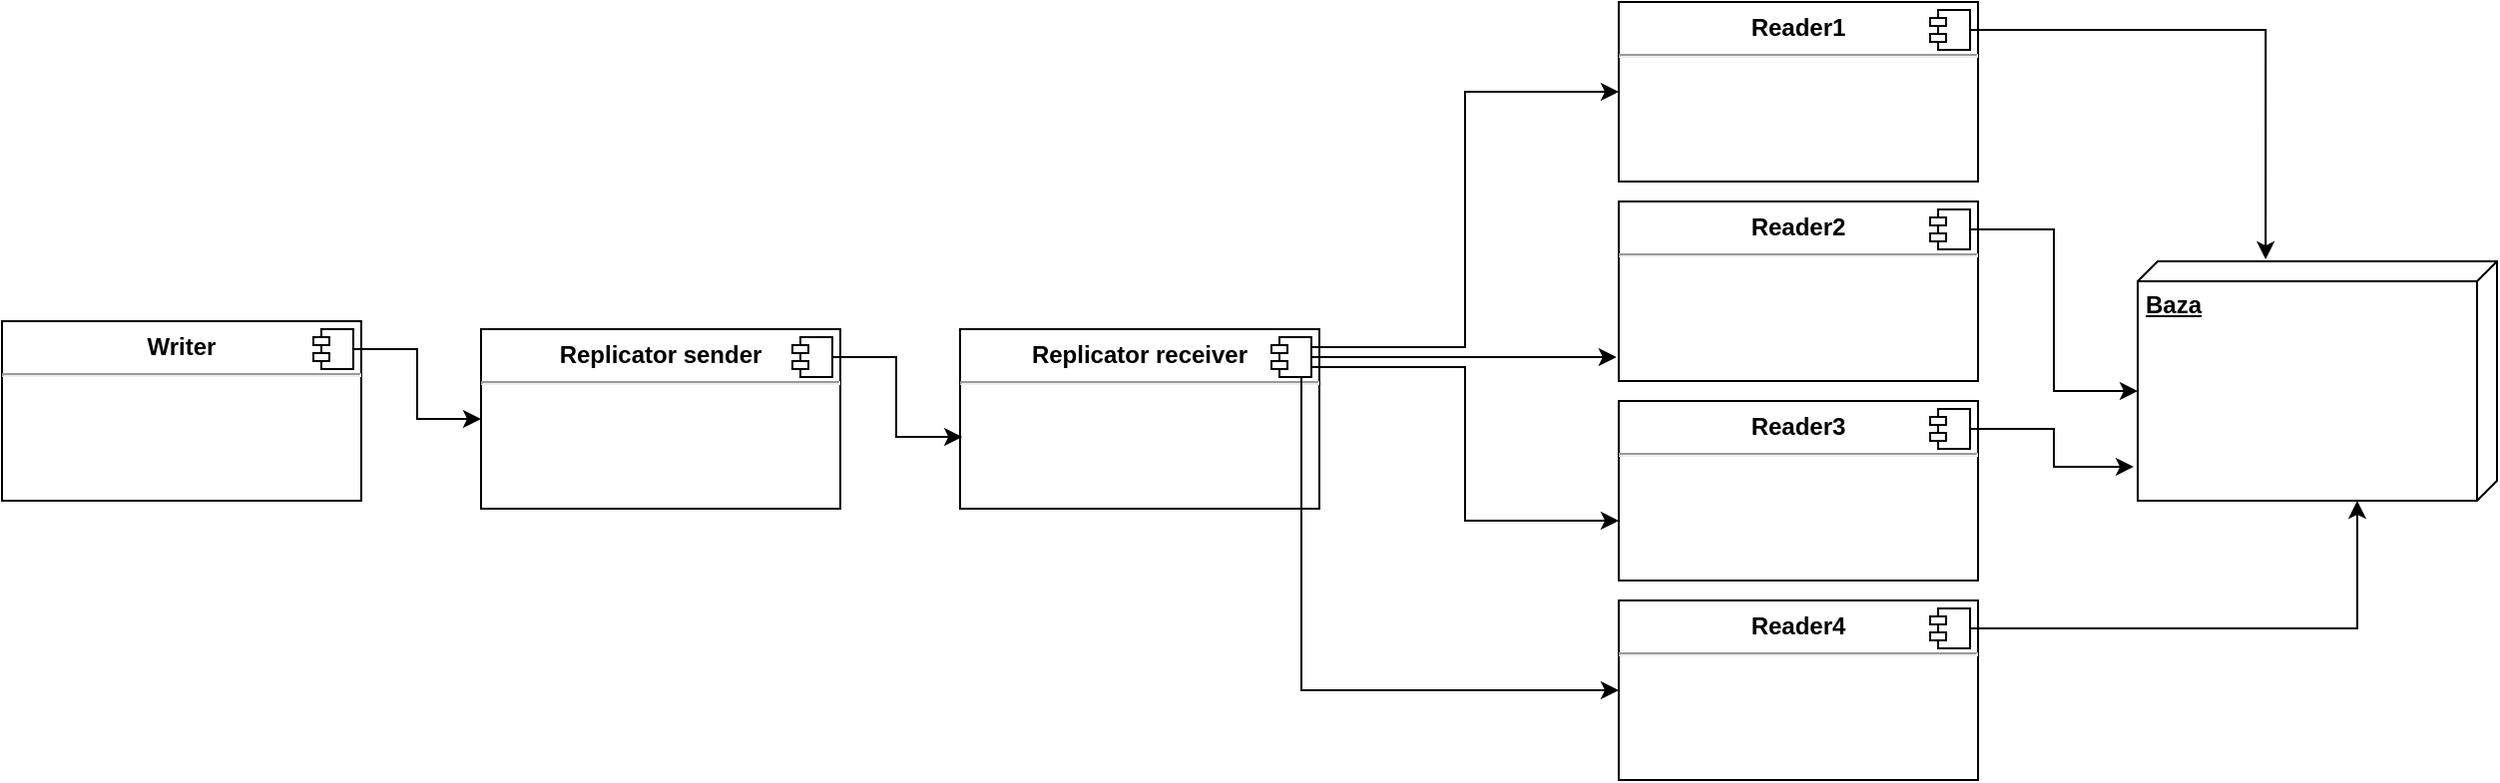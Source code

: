 <mxfile version="20.0.1" type="device"><diagram id="qrXbxhIGl24tYhzsyT1b" name="Page-1"><mxGraphModel dx="2523" dy="885" grid="1" gridSize="10" guides="1" tooltips="1" connect="1" arrows="1" fold="1" page="1" pageScale="1" pageWidth="850" pageHeight="1100" math="0" shadow="0"><root><mxCell id="0"/><mxCell id="1" parent="0"/><mxCell id="zyNgvtVYExbXWC02D6oc-15" value="&lt;p style=&quot;margin:0px;margin-top:6px;text-align:center;&quot;&gt;&lt;b&gt;Writer&lt;/b&gt;&lt;/p&gt;&lt;hr&gt;&lt;p style=&quot;margin:0px;margin-left:8px;&quot;&gt;&lt;br&gt;&lt;/p&gt;" style="align=left;overflow=fill;html=1;dropTarget=0;" parent="1" vertex="1"><mxGeometry x="-260" y="190" width="180" height="90" as="geometry"/></mxCell><mxCell id="zyNgvtVYExbXWC02D6oc-68" style="edgeStyle=orthogonalEdgeStyle;rounded=0;orthogonalLoop=1;jettySize=auto;html=1;exitX=1;exitY=0.5;exitDx=0;exitDy=0;entryX=0;entryY=0.5;entryDx=0;entryDy=0;" parent="zyNgvtVYExbXWC02D6oc-15" source="zyNgvtVYExbXWC02D6oc-16" target="zyNgvtVYExbXWC02D6oc-66" edge="1"><mxGeometry relative="1" as="geometry"/></mxCell><mxCell id="zyNgvtVYExbXWC02D6oc-16" value="" style="shape=component;jettyWidth=8;jettyHeight=4;" parent="zyNgvtVYExbXWC02D6oc-15" vertex="1"><mxGeometry x="1" width="20" height="20" relative="1" as="geometry"><mxPoint x="-24" y="4" as="offset"/></mxGeometry></mxCell><mxCell id="zyNgvtVYExbXWC02D6oc-23" value="&lt;p style=&quot;margin:0px;margin-top:6px;text-align:center;&quot;&gt;&lt;b&gt;Reader1&lt;/b&gt;&lt;/p&gt;&lt;hr&gt;&lt;p style=&quot;margin:0px;margin-left:8px;&quot;&gt;&lt;br&gt;&lt;/p&gt;" style="align=left;overflow=fill;html=1;dropTarget=0;" parent="1" vertex="1"><mxGeometry x="550" y="30" width="180" height="90" as="geometry"/></mxCell><mxCell id="zyNgvtVYExbXWC02D6oc-24" value="" style="shape=component;jettyWidth=8;jettyHeight=4;" parent="zyNgvtVYExbXWC02D6oc-23" vertex="1"><mxGeometry x="1" width="20" height="20" relative="1" as="geometry"><mxPoint x="-24" y="4" as="offset"/></mxGeometry></mxCell><mxCell id="zyNgvtVYExbXWC02D6oc-97" style="edgeStyle=orthogonalEdgeStyle;rounded=0;orthogonalLoop=1;jettySize=auto;html=1;exitX=1;exitY=0.5;exitDx=0;exitDy=0;entryX=-0.008;entryY=0.644;entryDx=0;entryDy=0;entryPerimeter=0;" parent="zyNgvtVYExbXWC02D6oc-23" source="zyNgvtVYExbXWC02D6oc-24" target="zyNgvtVYExbXWC02D6oc-96" edge="1"><mxGeometry relative="1" as="geometry"/></mxCell><mxCell id="zyNgvtVYExbXWC02D6oc-27" value="&lt;p style=&quot;margin:0px;margin-top:6px;text-align:center;&quot;&gt;&lt;b&gt;Reader2&lt;/b&gt;&lt;/p&gt;&lt;hr&gt;&lt;p style=&quot;margin:0px;margin-left:8px;&quot;&gt;&lt;br&gt;&lt;/p&gt;" style="align=left;overflow=fill;html=1;dropTarget=0;" parent="1" vertex="1"><mxGeometry x="550" y="130" width="180" height="90" as="geometry"/></mxCell><mxCell id="zyNgvtVYExbXWC02D6oc-28" value="" style="shape=component;jettyWidth=8;jettyHeight=4;" parent="zyNgvtVYExbXWC02D6oc-27" vertex="1"><mxGeometry x="1" width="20" height="20" relative="1" as="geometry"><mxPoint x="-24" y="4" as="offset"/></mxGeometry></mxCell><mxCell id="zyNgvtVYExbXWC02D6oc-98" style="edgeStyle=orthogonalEdgeStyle;rounded=0;orthogonalLoop=1;jettySize=auto;html=1;exitX=1;exitY=0.5;exitDx=0;exitDy=0;entryX=0;entryY=0;entryDx=65;entryDy=180;entryPerimeter=0;" parent="zyNgvtVYExbXWC02D6oc-27" source="zyNgvtVYExbXWC02D6oc-28" target="zyNgvtVYExbXWC02D6oc-96" edge="1"><mxGeometry relative="1" as="geometry"/></mxCell><mxCell id="zyNgvtVYExbXWC02D6oc-29" value="&lt;p style=&quot;margin:0px;margin-top:6px;text-align:center;&quot;&gt;&lt;b&gt;Reader3&lt;/b&gt;&lt;/p&gt;&lt;hr&gt;&lt;p style=&quot;margin:0px;margin-left:8px;&quot;&gt;&lt;br&gt;&lt;/p&gt;" style="align=left;overflow=fill;html=1;dropTarget=0;" parent="1" vertex="1"><mxGeometry x="550" y="230" width="180" height="90" as="geometry"/></mxCell><mxCell id="zyNgvtVYExbXWC02D6oc-30" value="" style="shape=component;jettyWidth=8;jettyHeight=4;" parent="zyNgvtVYExbXWC02D6oc-29" vertex="1"><mxGeometry x="1" width="20" height="20" relative="1" as="geometry"><mxPoint x="-24" y="4" as="offset"/></mxGeometry></mxCell><mxCell id="zyNgvtVYExbXWC02D6oc-99" style="edgeStyle=orthogonalEdgeStyle;rounded=0;orthogonalLoop=1;jettySize=auto;html=1;exitX=1;exitY=0.5;exitDx=0;exitDy=0;entryX=0.858;entryY=1.011;entryDx=0;entryDy=0;entryPerimeter=0;" parent="zyNgvtVYExbXWC02D6oc-29" source="zyNgvtVYExbXWC02D6oc-30" target="zyNgvtVYExbXWC02D6oc-96" edge="1"><mxGeometry relative="1" as="geometry"/></mxCell><mxCell id="zyNgvtVYExbXWC02D6oc-31" value="&lt;p style=&quot;margin:0px;margin-top:6px;text-align:center;&quot;&gt;&lt;b&gt;Reader4&lt;/b&gt;&lt;/p&gt;&lt;hr&gt;&lt;p style=&quot;margin:0px;margin-left:8px;&quot;&gt;&lt;br&gt;&lt;/p&gt;" style="align=left;overflow=fill;html=1;dropTarget=0;" parent="1" vertex="1"><mxGeometry x="550" y="330" width="180" height="90" as="geometry"/></mxCell><mxCell id="zyNgvtVYExbXWC02D6oc-32" value="" style="shape=component;jettyWidth=8;jettyHeight=4;" parent="zyNgvtVYExbXWC02D6oc-31" vertex="1"><mxGeometry x="1" width="20" height="20" relative="1" as="geometry"><mxPoint x="-24" y="4" as="offset"/></mxGeometry></mxCell><mxCell id="zyNgvtVYExbXWC02D6oc-100" style="edgeStyle=orthogonalEdgeStyle;rounded=0;orthogonalLoop=1;jettySize=auto;html=1;exitX=1;exitY=0.5;exitDx=0;exitDy=0;entryX=1;entryY=0.389;entryDx=0;entryDy=0;entryPerimeter=0;" parent="zyNgvtVYExbXWC02D6oc-31" source="zyNgvtVYExbXWC02D6oc-32" target="zyNgvtVYExbXWC02D6oc-96" edge="1"><mxGeometry relative="1" as="geometry"/></mxCell><mxCell id="zyNgvtVYExbXWC02D6oc-55" value="&lt;p style=&quot;margin:0px;margin-top:6px;text-align:center;&quot;&gt;&lt;b&gt;Replicator receiver&lt;br&gt;&lt;/b&gt;&lt;/p&gt;&lt;hr&gt;&lt;p style=&quot;margin:0px;margin-left:8px;&quot;&gt;&lt;br&gt;&lt;/p&gt;" style="align=left;overflow=fill;html=1;dropTarget=0;" parent="1" vertex="1"><mxGeometry x="220" y="194" width="180" height="90" as="geometry"/></mxCell><mxCell id="zyNgvtVYExbXWC02D6oc-56" value="" style="shape=component;jettyWidth=8;jettyHeight=4;" parent="zyNgvtVYExbXWC02D6oc-55" vertex="1"><mxGeometry x="1" width="20" height="20" relative="1" as="geometry"><mxPoint x="-24" y="4" as="offset"/></mxGeometry></mxCell><mxCell id="zyNgvtVYExbXWC02D6oc-60" style="edgeStyle=orthogonalEdgeStyle;rounded=0;orthogonalLoop=1;jettySize=auto;html=1;exitX=1;exitY=0.25;exitDx=0;exitDy=0;entryX=0;entryY=0.5;entryDx=0;entryDy=0;" parent="zyNgvtVYExbXWC02D6oc-55" source="zyNgvtVYExbXWC02D6oc-56" target="zyNgvtVYExbXWC02D6oc-23" edge="1"><mxGeometry relative="1" as="geometry"/></mxCell><mxCell id="zyNgvtVYExbXWC02D6oc-62" style="edgeStyle=orthogonalEdgeStyle;rounded=0;orthogonalLoop=1;jettySize=auto;html=1;exitX=1;exitY=0.5;exitDx=0;exitDy=0;entryX=-0.006;entryY=0.867;entryDx=0;entryDy=0;entryPerimeter=0;" parent="zyNgvtVYExbXWC02D6oc-55" source="zyNgvtVYExbXWC02D6oc-56" target="zyNgvtVYExbXWC02D6oc-27" edge="1"><mxGeometry relative="1" as="geometry"/></mxCell><mxCell id="zyNgvtVYExbXWC02D6oc-63" style="edgeStyle=orthogonalEdgeStyle;rounded=0;orthogonalLoop=1;jettySize=auto;html=1;exitX=1;exitY=0.75;exitDx=0;exitDy=0;entryX=0;entryY=0.667;entryDx=0;entryDy=0;entryPerimeter=0;" parent="zyNgvtVYExbXWC02D6oc-55" source="zyNgvtVYExbXWC02D6oc-56" target="zyNgvtVYExbXWC02D6oc-29" edge="1"><mxGeometry relative="1" as="geometry"/></mxCell><mxCell id="zyNgvtVYExbXWC02D6oc-64" style="edgeStyle=orthogonalEdgeStyle;rounded=0;orthogonalLoop=1;jettySize=auto;html=1;exitX=0.75;exitY=1;exitDx=0;exitDy=0;entryX=0;entryY=0.5;entryDx=0;entryDy=0;" parent="zyNgvtVYExbXWC02D6oc-55" source="zyNgvtVYExbXWC02D6oc-56" target="zyNgvtVYExbXWC02D6oc-31" edge="1"><mxGeometry relative="1" as="geometry"/></mxCell><mxCell id="zyNgvtVYExbXWC02D6oc-66" value="&lt;p style=&quot;margin:0px;margin-top:6px;text-align:center;&quot;&gt;&lt;b&gt;Replicator sender&lt;br&gt;&lt;/b&gt;&lt;/p&gt;&lt;hr&gt;&lt;p style=&quot;margin:0px;margin-left:8px;&quot;&gt;&lt;br&gt;&lt;br&gt;&lt;/p&gt;" style="align=left;overflow=fill;html=1;dropTarget=0;" parent="1" vertex="1"><mxGeometry x="-20" y="194" width="180" height="90" as="geometry"/></mxCell><mxCell id="zyNgvtVYExbXWC02D6oc-67" value="" style="shape=component;jettyWidth=8;jettyHeight=4;" parent="zyNgvtVYExbXWC02D6oc-66" vertex="1"><mxGeometry x="1" width="20" height="20" relative="1" as="geometry"><mxPoint x="-24" y="4" as="offset"/></mxGeometry></mxCell><mxCell id="zyNgvtVYExbXWC02D6oc-69" style="edgeStyle=orthogonalEdgeStyle;rounded=0;orthogonalLoop=1;jettySize=auto;html=1;exitX=1;exitY=0.5;exitDx=0;exitDy=0;entryX=0.006;entryY=0.6;entryDx=0;entryDy=0;entryPerimeter=0;" parent="zyNgvtVYExbXWC02D6oc-66" source="zyNgvtVYExbXWC02D6oc-67" target="zyNgvtVYExbXWC02D6oc-55" edge="1"><mxGeometry relative="1" as="geometry"/></mxCell><mxCell id="zyNgvtVYExbXWC02D6oc-96" value="&lt;b&gt;Baza&lt;/b&gt;" style="verticalAlign=top;align=left;spacingTop=8;spacingLeft=2;spacingRight=12;shape=cube;size=10;direction=south;fontStyle=4;html=1;" parent="1" vertex="1"><mxGeometry x="810" y="160" width="180" height="120" as="geometry"/></mxCell></root></mxGraphModel></diagram></mxfile>